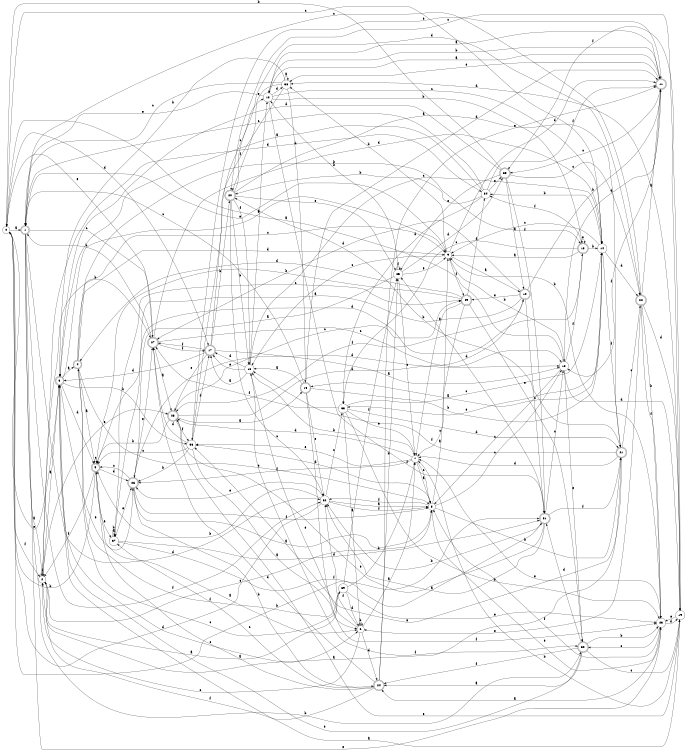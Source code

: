 digraph n32_9 {
__start0 [label="" shape="none"];

rankdir=LR;
size="8,5";

s0 [style="filled", color="black", fillcolor="white" shape="circle", label="0"];
s1 [style="rounded,filled", color="black", fillcolor="white" shape="doublecircle", label="1"];
s2 [style="filled", color="black", fillcolor="white" shape="circle", label="2"];
s3 [style="rounded,filled", color="black", fillcolor="white" shape="doublecircle", label="3"];
s4 [style="rounded,filled", color="black", fillcolor="white" shape="doublecircle", label="4"];
s5 [style="rounded,filled", color="black", fillcolor="white" shape="doublecircle", label="5"];
s6 [style="filled", color="black", fillcolor="white" shape="circle", label="6"];
s7 [style="filled", color="black", fillcolor="white" shape="circle", label="7"];
s8 [style="filled", color="black", fillcolor="white" shape="circle", label="8"];
s9 [style="filled", color="black", fillcolor="white" shape="circle", label="9"];
s10 [style="rounded,filled", color="black", fillcolor="white" shape="doublecircle", label="10"];
s11 [style="rounded,filled", color="black", fillcolor="white" shape="doublecircle", label="11"];
s12 [style="filled", color="black", fillcolor="white" shape="circle", label="12"];
s13 [style="rounded,filled", color="black", fillcolor="white" shape="doublecircle", label="13"];
s14 [style="filled", color="black", fillcolor="white" shape="circle", label="14"];
s15 [style="rounded,filled", color="black", fillcolor="white" shape="doublecircle", label="15"];
s16 [style="filled", color="black", fillcolor="white" shape="circle", label="16"];
s17 [style="rounded,filled", color="black", fillcolor="white" shape="doublecircle", label="17"];
s18 [style="filled", color="black", fillcolor="white" shape="circle", label="18"];
s19 [style="filled", color="black", fillcolor="white" shape="circle", label="19"];
s20 [style="rounded,filled", color="black", fillcolor="white" shape="doublecircle", label="20"];
s21 [style="rounded,filled", color="black", fillcolor="white" shape="doublecircle", label="21"];
s22 [style="rounded,filled", color="black", fillcolor="white" shape="doublecircle", label="22"];
s23 [style="filled", color="black", fillcolor="white" shape="circle", label="23"];
s24 [style="rounded,filled", color="black", fillcolor="white" shape="doublecircle", label="24"];
s25 [style="filled", color="black", fillcolor="white" shape="circle", label="25"];
s26 [style="rounded,filled", color="black", fillcolor="white" shape="doublecircle", label="26"];
s27 [style="rounded,filled", color="black", fillcolor="white" shape="doublecircle", label="27"];
s28 [style="rounded,filled", color="black", fillcolor="white" shape="doublecircle", label="28"];
s29 [style="rounded,filled", color="black", fillcolor="white" shape="doublecircle", label="29"];
s30 [style="rounded,filled", color="black", fillcolor="white" shape="doublecircle", label="30"];
s31 [style="rounded,filled", color="black", fillcolor="white" shape="doublecircle", label="31"];
s32 [style="filled", color="black", fillcolor="white" shape="circle", label="32"];
s33 [style="filled", color="black", fillcolor="white" shape="circle", label="33"];
s34 [style="filled", color="black", fillcolor="white" shape="circle", label="34"];
s35 [style="rounded,filled", color="black", fillcolor="white" shape="doublecircle", label="35"];
s36 [style="filled", color="black", fillcolor="white" shape="circle", label="36"];
s37 [style="filled", color="black", fillcolor="white" shape="circle", label="37"];
s38 [style="filled", color="black", fillcolor="white" shape="circle", label="38"];
s39 [style="filled", color="black", fillcolor="white" shape="circle", label="39"];
s0 -> s1 [label="a"];
s0 -> s31 [label="b"];
s0 -> s14 [label="c"];
s0 -> s17 [label="d"];
s0 -> s3 [label="e"];
s0 -> s2 [label="f"];
s1 -> s2 [label="a"];
s1 -> s30 [label="b"];
s1 -> s27 [label="c"];
s1 -> s32 [label="d"];
s1 -> s23 [label="e"];
s1 -> s32 [label="f"];
s2 -> s3 [label="a"];
s2 -> s27 [label="b"];
s2 -> s8 [label="c"];
s2 -> s34 [label="d"];
s2 -> s28 [label="e"];
s2 -> s2 [label="f"];
s3 -> s4 [label="a"];
s3 -> s36 [label="b"];
s3 -> s6 [label="c"];
s3 -> s5 [label="d"];
s3 -> s26 [label="e"];
s3 -> s9 [label="f"];
s4 -> s5 [label="a"];
s4 -> s13 [label="b"];
s4 -> s9 [label="c"];
s4 -> s9 [label="d"];
s4 -> s8 [label="e"];
s4 -> s39 [label="f"];
s5 -> s6 [label="a"];
s5 -> s0 [label="b"];
s5 -> s5 [label="c"];
s5 -> s26 [label="d"];
s5 -> s37 [label="e"];
s5 -> s2 [label="f"];
s6 -> s7 [label="a"];
s6 -> s6 [label="b"];
s6 -> s2 [label="c"];
s6 -> s24 [label="d"];
s6 -> s16 [label="e"];
s6 -> s32 [label="f"];
s7 -> s8 [label="a"];
s7 -> s16 [label="b"];
s7 -> s8 [label="c"];
s7 -> s28 [label="d"];
s7 -> s36 [label="e"];
s7 -> s26 [label="f"];
s8 -> s9 [label="a"];
s8 -> s21 [label="b"];
s8 -> s18 [label="c"];
s8 -> s36 [label="d"];
s8 -> s23 [label="e"];
s8 -> s32 [label="f"];
s9 -> s10 [label="a"];
s9 -> s38 [label="b"];
s9 -> s16 [label="c"];
s9 -> s11 [label="d"];
s9 -> s1 [label="e"];
s9 -> s29 [label="f"];
s10 -> s5 [label="a"];
s10 -> s11 [label="b"];
s10 -> s31 [label="c"];
s10 -> s27 [label="d"];
s10 -> s29 [label="e"];
s10 -> s28 [label="f"];
s11 -> s12 [label="a"];
s11 -> s12 [label="b"];
s11 -> s35 [label="c"];
s11 -> s18 [label="d"];
s11 -> s38 [label="e"];
s11 -> s18 [label="f"];
s12 -> s11 [label="a"];
s12 -> s13 [label="b"];
s12 -> s14 [label="c"];
s12 -> s38 [label="d"];
s12 -> s1 [label="e"];
s12 -> s31 [label="f"];
s13 -> s9 [label="a"];
s13 -> s14 [label="b"];
s13 -> s33 [label="c"];
s13 -> s37 [label="d"];
s13 -> s13 [label="e"];
s13 -> s34 [label="f"];
s14 -> s15 [label="a"];
s14 -> s34 [label="b"];
s14 -> s9 [label="c"];
s14 -> s22 [label="d"];
s14 -> s33 [label="e"];
s14 -> s21 [label="f"];
s15 -> s16 [label="a"];
s15 -> s14 [label="b"];
s15 -> s1 [label="c"];
s15 -> s11 [label="d"];
s15 -> s32 [label="e"];
s15 -> s23 [label="f"];
s16 -> s17 [label="a"];
s16 -> s12 [label="b"];
s16 -> s14 [label="c"];
s16 -> s17 [label="d"];
s16 -> s17 [label="e"];
s16 -> s30 [label="f"];
s17 -> s18 [label="a"];
s17 -> s20 [label="b"];
s17 -> s12 [label="c"];
s17 -> s3 [label="d"];
s17 -> s28 [label="e"];
s17 -> s27 [label="f"];
s18 -> s0 [label="a"];
s18 -> s9 [label="b"];
s18 -> s8 [label="c"];
s18 -> s19 [label="d"];
s18 -> s30 [label="e"];
s18 -> s13 [label="f"];
s19 -> s3 [label="a"];
s19 -> s7 [label="b"];
s19 -> s20 [label="c"];
s19 -> s38 [label="d"];
s19 -> s23 [label="e"];
s19 -> s35 [label="f"];
s20 -> s21 [label="a"];
s20 -> s16 [label="b"];
s20 -> s32 [label="c"];
s20 -> s22 [label="d"];
s20 -> s25 [label="e"];
s20 -> s16 [label="f"];
s21 -> s2 [label="a"];
s21 -> s20 [label="b"];
s21 -> s22 [label="c"];
s21 -> s7 [label="d"];
s21 -> s36 [label="e"];
s21 -> s16 [label="f"];
s22 -> s11 [label="a"];
s22 -> s23 [label="b"];
s22 -> s1 [label="c"];
s22 -> s19 [label="d"];
s22 -> s6 [label="e"];
s22 -> s23 [label="f"];
s23 -> s24 [label="a"];
s23 -> s9 [label="b"];
s23 -> s30 [label="c"];
s23 -> s19 [label="d"];
s23 -> s7 [label="e"];
s23 -> s8 [label="f"];
s24 -> s5 [label="a"];
s24 -> s25 [label="b"];
s24 -> s37 [label="c"];
s24 -> s27 [label="d"];
s24 -> s11 [label="e"];
s24 -> s2 [label="f"];
s25 -> s26 [label="a"];
s25 -> s12 [label="b"];
s25 -> s7 [label="c"];
s25 -> s35 [label="d"];
s25 -> s9 [label="e"];
s25 -> s25 [label="f"];
s26 -> s8 [label="a"];
s26 -> s24 [label="b"];
s26 -> s5 [label="c"];
s26 -> s18 [label="d"];
s26 -> s27 [label="e"];
s26 -> s8 [label="f"];
s27 -> s28 [label="a"];
s27 -> s1 [label="b"];
s27 -> s18 [label="c"];
s27 -> s14 [label="d"];
s27 -> s0 [label="e"];
s27 -> s17 [label="f"];
s28 -> s15 [label="a"];
s28 -> s5 [label="b"];
s28 -> s29 [label="c"];
s28 -> s10 [label="d"];
s28 -> s19 [label="e"];
s28 -> s36 [label="f"];
s29 -> s7 [label="a"];
s29 -> s5 [label="b"];
s29 -> s7 [label="c"];
s29 -> s4 [label="d"];
s29 -> s30 [label="e"];
s29 -> s34 [label="f"];
s30 -> s24 [label="a"];
s30 -> s23 [label="b"];
s30 -> s19 [label="c"];
s30 -> s31 [label="d"];
s30 -> s3 [label="e"];
s30 -> s24 [label="f"];
s31 -> s32 [label="a"];
s31 -> s32 [label="b"];
s31 -> s18 [label="c"];
s31 -> s25 [label="d"];
s31 -> s28 [label="e"];
s31 -> s21 [label="f"];
s32 -> s8 [label="a"];
s32 -> s5 [label="b"];
s32 -> s33 [label="c"];
s32 -> s0 [label="d"];
s32 -> s26 [label="e"];
s32 -> s8 [label="f"];
s33 -> s6 [label="a"];
s33 -> s23 [label="b"];
s33 -> s14 [label="c"];
s33 -> s21 [label="d"];
s33 -> s7 [label="e"];
s33 -> s27 [label="f"];
s34 -> s3 [label="a"];
s34 -> s20 [label="b"];
s34 -> s1 [label="c"];
s34 -> s33 [label="d"];
s34 -> s35 [label="e"];
s34 -> s11 [label="f"];
s35 -> s10 [label="a"];
s35 -> s0 [label="b"];
s35 -> s22 [label="c"];
s35 -> s3 [label="d"];
s35 -> s25 [label="e"];
s35 -> s31 [label="f"];
s36 -> s6 [label="a"];
s36 -> s26 [label="b"];
s36 -> s5 [label="c"];
s36 -> s27 [label="d"];
s36 -> s11 [label="e"];
s36 -> s17 [label="f"];
s37 -> s37 [label="a"];
s37 -> s37 [label="b"];
s37 -> s29 [label="c"];
s37 -> s31 [label="d"];
s37 -> s26 [label="e"];
s37 -> s31 [label="f"];
s38 -> s38 [label="a"];
s38 -> s3 [label="b"];
s38 -> s1 [label="c"];
s38 -> s15 [label="d"];
s38 -> s20 [label="e"];
s38 -> s36 [label="f"];
s39 -> s2 [label="a"];
s39 -> s7 [label="b"];
s39 -> s4 [label="c"];
s39 -> s6 [label="d"];
s39 -> s23 [label="e"];
s39 -> s25 [label="f"];

}